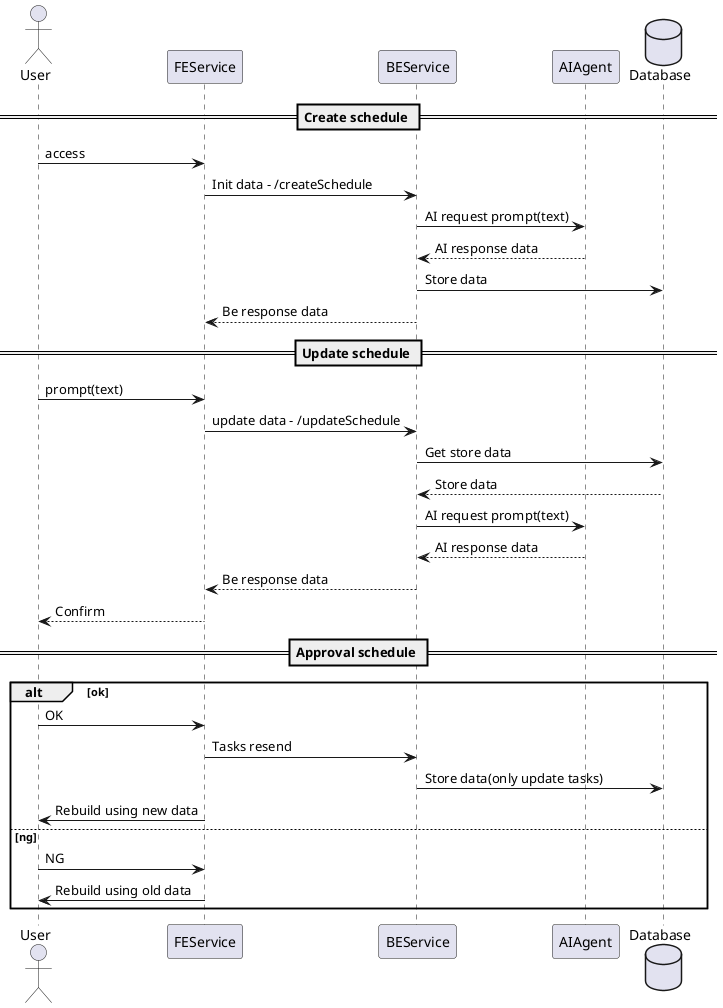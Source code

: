 @startuml sequence_diagram
actor User
participant FEService
participant BEService
participant AIAgent
database Database

== Create schedule ==
User -> FEService: access
FEService -> BEService: Init data - /createSchedule
BEService -> AIAgent: AI request prompt(text)
AIAgent --> BEService: AI response data
BEService -> Database: Store data
BEService --> FEService: Be response data

== Update schedule ==
User -> FEService: prompt(text)
FEService -> BEService: update data - /updateSchedule
BEService -> Database: Get store data
Database --> BEService: Store data
BEService -> AIAgent: AI request prompt(text)
AIAgent --> BEService: AI response data
BEService --> FEService: Be response data
FEService --> User: Confirm

== Approval schedule ==
alt ok
  User -> FEService: OK
  FEService -> BEService: Tasks resend
  BEService -> Database: Store data(only update tasks)
  FEService -> User: Rebuild using new data
else ng
  User -> FEService: NG
  FEService -> User: Rebuild using old data
end

@enduml